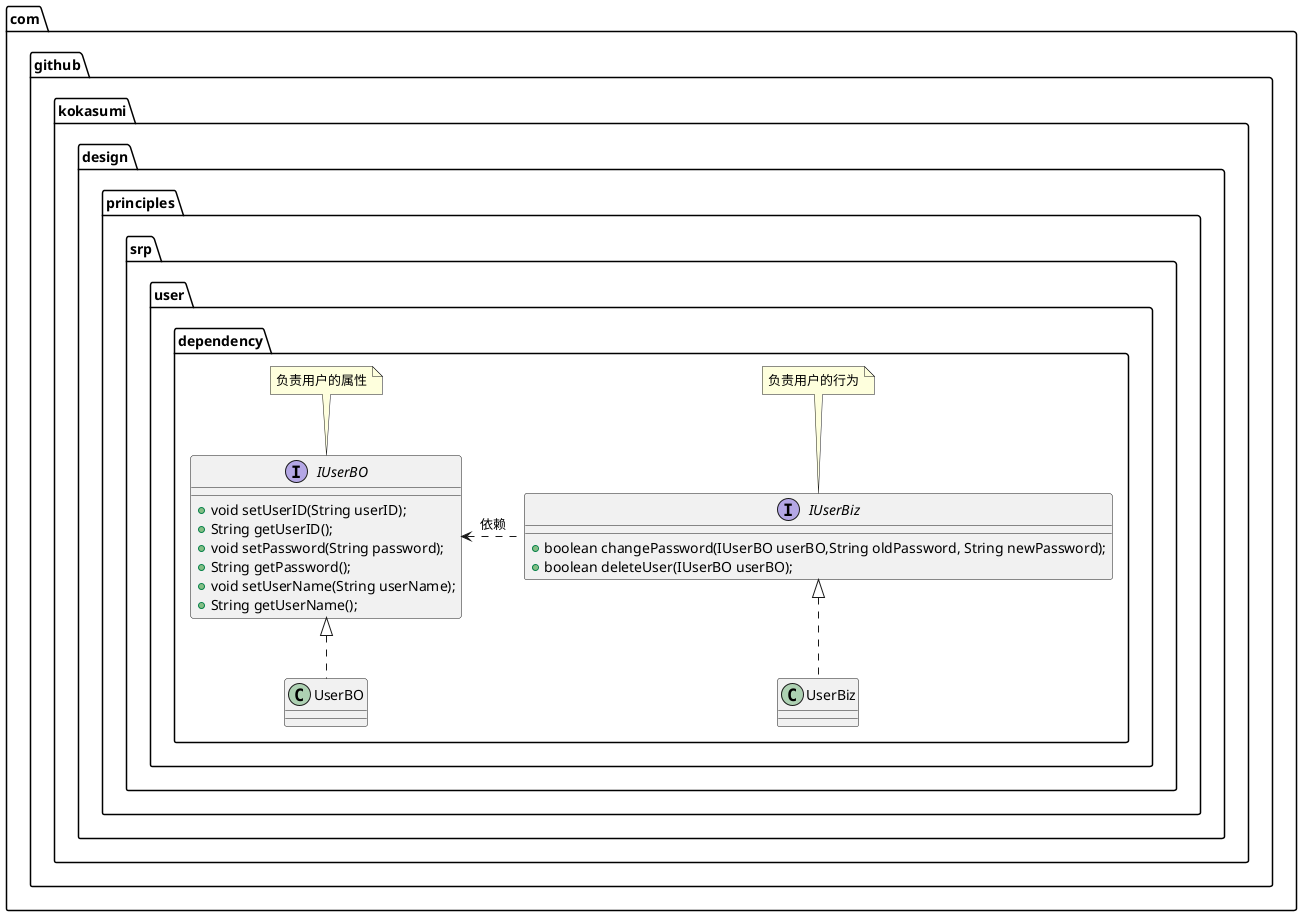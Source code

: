 @startuml
package com.github.kokasumi.design.principles.srp.user.dependency {
    interface IUserBO {
        + void setUserID(String userID);
        + String getUserID();
        + void setPassword(String password);
        + String getPassword();
        + void setUserName(String userName);
        + String getUserName();
    }
    note top of IUserBO: 负责用户的属性
    interface IUserBiz {
        + boolean changePassword(IUserBO userBO,String oldPassword, String newPassword);
        + boolean deleteUser(IUserBO userBO);
    }
    note top of IUserBiz: 负责用户的行为
    IUserBO <...right IUserBiz: 依赖
    class UserBO implements IUserBO {}
    class UserBiz implements IUserBiz {}
}
@enduml